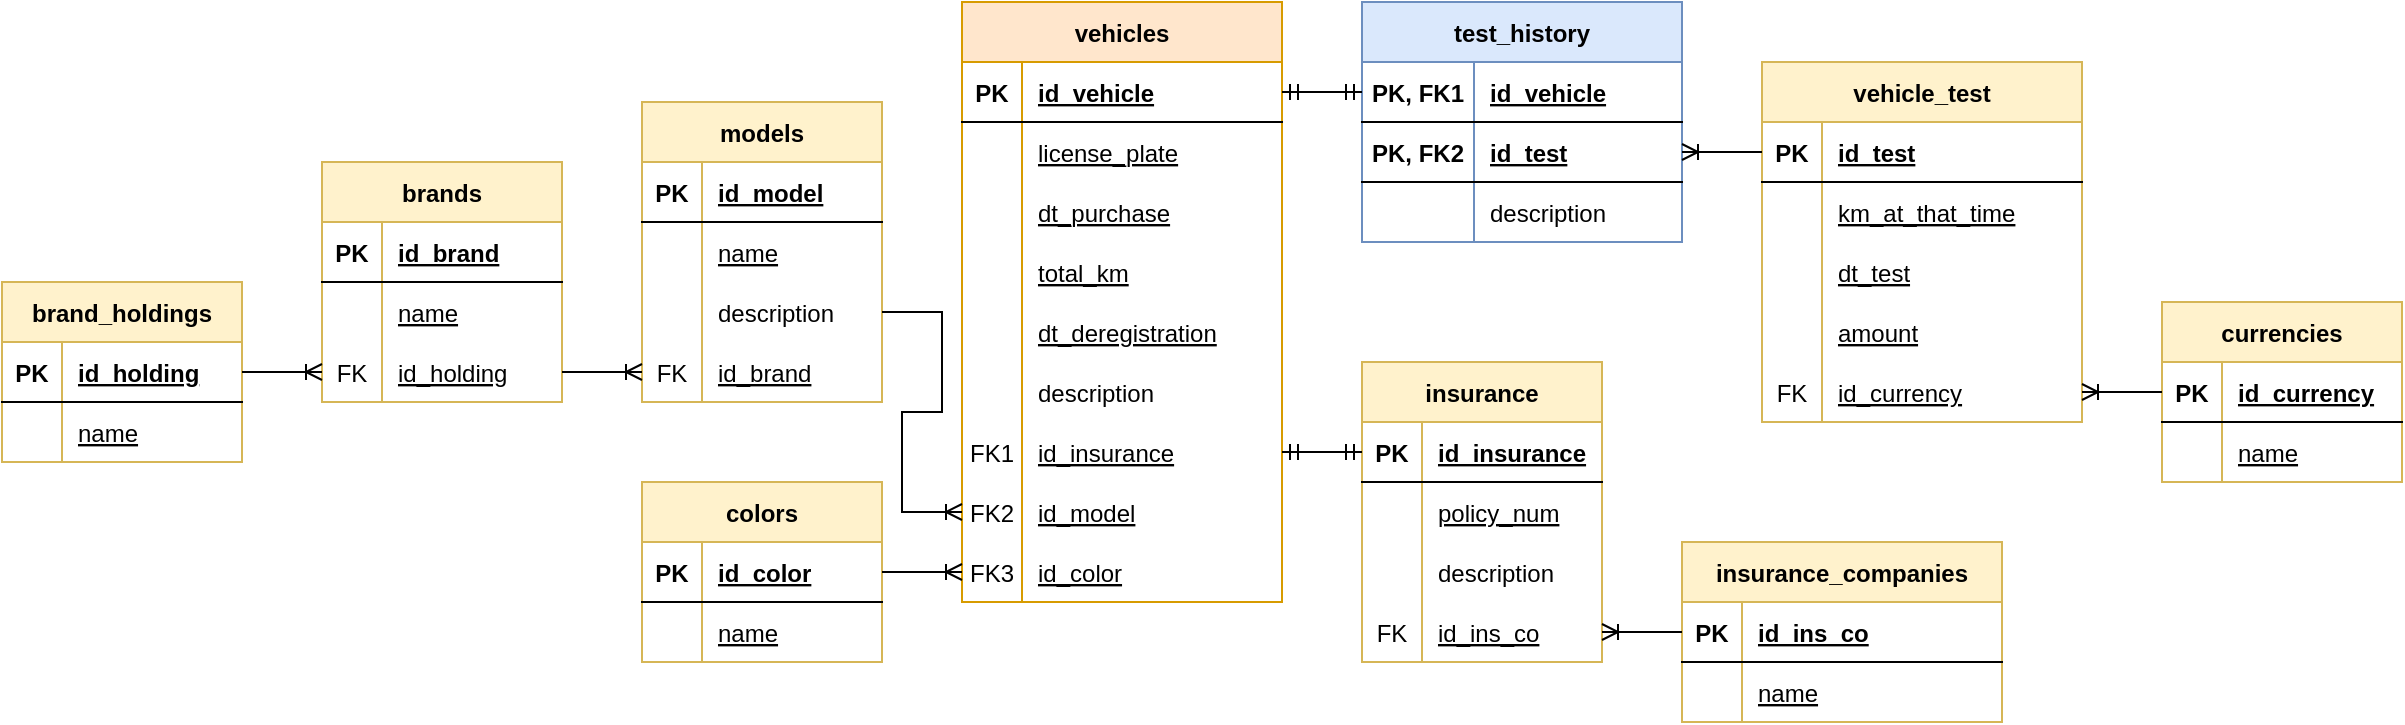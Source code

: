 <mxfile version="20.8.16" type="google"><diagram name="Página-1" id="-dSWtx6x9SQNC736Iy5w"><mxGraphModel grid="1" page="1" gridSize="10" guides="1" tooltips="1" connect="1" arrows="1" fold="1" pageScale="1" pageWidth="827" pageHeight="1169" math="0" shadow="0"><root><mxCell id="0"/><mxCell id="1" parent="0"/><mxCell id="wfaOKkHIFtiFDcZjRfRG-1" value="vehicles" style="shape=table;startSize=30;container=1;collapsible=1;childLayout=tableLayout;fixedRows=1;rowLines=0;fontStyle=1;align=center;resizeLast=1;fillColor=#ffe6cc;strokeColor=#d79b00;" vertex="1" parent="1"><mxGeometry x="200" y="300" width="160" height="300" as="geometry"/></mxCell><mxCell id="wfaOKkHIFtiFDcZjRfRG-2" value="" style="shape=tableRow;horizontal=0;startSize=0;swimlaneHead=0;swimlaneBody=0;fillColor=none;collapsible=0;dropTarget=0;points=[[0,0.5],[1,0.5]];portConstraint=eastwest;top=0;left=0;right=0;bottom=1;" vertex="1" parent="wfaOKkHIFtiFDcZjRfRG-1"><mxGeometry y="30" width="160" height="30" as="geometry"/></mxCell><mxCell id="wfaOKkHIFtiFDcZjRfRG-3" value="PK" style="shape=partialRectangle;connectable=0;fillColor=none;top=0;left=0;bottom=0;right=0;fontStyle=1;overflow=hidden;" vertex="1" parent="wfaOKkHIFtiFDcZjRfRG-2"><mxGeometry width="30" height="30" as="geometry"><mxRectangle width="30" height="30" as="alternateBounds"/></mxGeometry></mxCell><mxCell id="wfaOKkHIFtiFDcZjRfRG-4" value="id_vehicle" style="shape=partialRectangle;connectable=0;fillColor=none;top=0;left=0;bottom=0;right=0;align=left;spacingLeft=6;fontStyle=5;overflow=hidden;" vertex="1" parent="wfaOKkHIFtiFDcZjRfRG-2"><mxGeometry x="30" width="130" height="30" as="geometry"><mxRectangle width="130" height="30" as="alternateBounds"/></mxGeometry></mxCell><mxCell id="wfaOKkHIFtiFDcZjRfRG-5" value="" style="shape=tableRow;horizontal=0;startSize=0;swimlaneHead=0;swimlaneBody=0;fillColor=none;collapsible=0;dropTarget=0;points=[[0,0.5],[1,0.5]];portConstraint=eastwest;top=0;left=0;right=0;bottom=0;" vertex="1" parent="wfaOKkHIFtiFDcZjRfRG-1"><mxGeometry y="60" width="160" height="30" as="geometry"/></mxCell><mxCell id="wfaOKkHIFtiFDcZjRfRG-6" value="" style="shape=partialRectangle;connectable=0;fillColor=none;top=0;left=0;bottom=0;right=0;editable=1;overflow=hidden;" vertex="1" parent="wfaOKkHIFtiFDcZjRfRG-5"><mxGeometry width="30" height="30" as="geometry"><mxRectangle width="30" height="30" as="alternateBounds"/></mxGeometry></mxCell><mxCell id="wfaOKkHIFtiFDcZjRfRG-7" value="license_plate" style="shape=partialRectangle;connectable=0;fillColor=none;top=0;left=0;bottom=0;right=0;align=left;spacingLeft=6;overflow=hidden;fontStyle=4" vertex="1" parent="wfaOKkHIFtiFDcZjRfRG-5"><mxGeometry x="30" width="130" height="30" as="geometry"><mxRectangle width="130" height="30" as="alternateBounds"/></mxGeometry></mxCell><mxCell id="wfaOKkHIFtiFDcZjRfRG-8" value="" style="shape=tableRow;horizontal=0;startSize=0;swimlaneHead=0;swimlaneBody=0;fillColor=none;collapsible=0;dropTarget=0;points=[[0,0.5],[1,0.5]];portConstraint=eastwest;top=0;left=0;right=0;bottom=0;" vertex="1" parent="wfaOKkHIFtiFDcZjRfRG-1"><mxGeometry y="90" width="160" height="30" as="geometry"/></mxCell><mxCell id="wfaOKkHIFtiFDcZjRfRG-9" value="" style="shape=partialRectangle;connectable=0;fillColor=none;top=0;left=0;bottom=0;right=0;editable=1;overflow=hidden;" vertex="1" parent="wfaOKkHIFtiFDcZjRfRG-8"><mxGeometry width="30" height="30" as="geometry"><mxRectangle width="30" height="30" as="alternateBounds"/></mxGeometry></mxCell><mxCell id="wfaOKkHIFtiFDcZjRfRG-10" value="dt_purchase" style="shape=partialRectangle;connectable=0;fillColor=none;top=0;left=0;bottom=0;right=0;align=left;spacingLeft=6;overflow=hidden;fontStyle=4" vertex="1" parent="wfaOKkHIFtiFDcZjRfRG-8"><mxGeometry x="30" width="130" height="30" as="geometry"><mxRectangle width="130" height="30" as="alternateBounds"/></mxGeometry></mxCell><mxCell id="wfaOKkHIFtiFDcZjRfRG-11" value="" style="shape=tableRow;horizontal=0;startSize=0;swimlaneHead=0;swimlaneBody=0;fillColor=none;collapsible=0;dropTarget=0;points=[[0,0.5],[1,0.5]];portConstraint=eastwest;top=0;left=0;right=0;bottom=0;" vertex="1" parent="wfaOKkHIFtiFDcZjRfRG-1"><mxGeometry y="120" width="160" height="30" as="geometry"/></mxCell><mxCell id="wfaOKkHIFtiFDcZjRfRG-12" value="" style="shape=partialRectangle;connectable=0;fillColor=none;top=0;left=0;bottom=0;right=0;editable=1;overflow=hidden;" vertex="1" parent="wfaOKkHIFtiFDcZjRfRG-11"><mxGeometry width="30" height="30" as="geometry"><mxRectangle width="30" height="30" as="alternateBounds"/></mxGeometry></mxCell><mxCell id="wfaOKkHIFtiFDcZjRfRG-13" value="total_km" style="shape=partialRectangle;connectable=0;fillColor=none;top=0;left=0;bottom=0;right=0;align=left;spacingLeft=6;overflow=hidden;fontStyle=4" vertex="1" parent="wfaOKkHIFtiFDcZjRfRG-11"><mxGeometry x="30" width="130" height="30" as="geometry"><mxRectangle width="130" height="30" as="alternateBounds"/></mxGeometry></mxCell><mxCell id="tPlRwdvuBqBnmKbGt5bV-127" value="" style="shape=tableRow;horizontal=0;startSize=0;swimlaneHead=0;swimlaneBody=0;fillColor=none;collapsible=0;dropTarget=0;points=[[0,0.5],[1,0.5]];portConstraint=eastwest;top=0;left=0;right=0;bottom=0;" vertex="1" parent="wfaOKkHIFtiFDcZjRfRG-1"><mxGeometry y="150" width="160" height="30" as="geometry"/></mxCell><mxCell id="tPlRwdvuBqBnmKbGt5bV-128" value="" style="shape=partialRectangle;connectable=0;fillColor=none;top=0;left=0;bottom=0;right=0;editable=1;overflow=hidden;" vertex="1" parent="tPlRwdvuBqBnmKbGt5bV-127"><mxGeometry width="30" height="30" as="geometry"><mxRectangle width="30" height="30" as="alternateBounds"/></mxGeometry></mxCell><mxCell id="tPlRwdvuBqBnmKbGt5bV-129" value="dt_deregistration" style="shape=partialRectangle;connectable=0;fillColor=none;top=0;left=0;bottom=0;right=0;align=left;spacingLeft=6;overflow=hidden;fontStyle=4" vertex="1" parent="tPlRwdvuBqBnmKbGt5bV-127"><mxGeometry x="30" width="130" height="30" as="geometry"><mxRectangle width="130" height="30" as="alternateBounds"/></mxGeometry></mxCell><mxCell id="tPlRwdvuBqBnmKbGt5bV-94" value="" style="shape=tableRow;horizontal=0;startSize=0;swimlaneHead=0;swimlaneBody=0;fillColor=none;collapsible=0;dropTarget=0;points=[[0,0.5],[1,0.5]];portConstraint=eastwest;top=0;left=0;right=0;bottom=0;" vertex="1" parent="wfaOKkHIFtiFDcZjRfRG-1"><mxGeometry y="180" width="160" height="30" as="geometry"/></mxCell><mxCell id="tPlRwdvuBqBnmKbGt5bV-95" value="" style="shape=partialRectangle;connectable=0;fillColor=none;top=0;left=0;bottom=0;right=0;editable=1;overflow=hidden;" vertex="1" parent="tPlRwdvuBqBnmKbGt5bV-94"><mxGeometry width="30" height="30" as="geometry"><mxRectangle width="30" height="30" as="alternateBounds"/></mxGeometry></mxCell><mxCell id="tPlRwdvuBqBnmKbGt5bV-96" value="description" style="shape=partialRectangle;connectable=0;fillColor=none;top=0;left=0;bottom=0;right=0;align=left;spacingLeft=6;overflow=hidden;fontStyle=0" vertex="1" parent="tPlRwdvuBqBnmKbGt5bV-94"><mxGeometry x="30" width="130" height="30" as="geometry"><mxRectangle width="130" height="30" as="alternateBounds"/></mxGeometry></mxCell><mxCell id="tPlRwdvuBqBnmKbGt5bV-97" value="" style="shape=tableRow;horizontal=0;startSize=0;swimlaneHead=0;swimlaneBody=0;fillColor=none;collapsible=0;dropTarget=0;points=[[0,0.5],[1,0.5]];portConstraint=eastwest;top=0;left=0;right=0;bottom=0;" vertex="1" parent="wfaOKkHIFtiFDcZjRfRG-1"><mxGeometry y="210" width="160" height="30" as="geometry"/></mxCell><mxCell id="tPlRwdvuBqBnmKbGt5bV-98" value="FK1" style="shape=partialRectangle;connectable=0;fillColor=none;top=0;left=0;bottom=0;right=0;editable=1;overflow=hidden;" vertex="1" parent="tPlRwdvuBqBnmKbGt5bV-97"><mxGeometry width="30" height="30" as="geometry"><mxRectangle width="30" height="30" as="alternateBounds"/></mxGeometry></mxCell><mxCell id="tPlRwdvuBqBnmKbGt5bV-99" value="id_insurance" style="shape=partialRectangle;connectable=0;fillColor=none;top=0;left=0;bottom=0;right=0;align=left;spacingLeft=6;overflow=hidden;fontStyle=4" vertex="1" parent="tPlRwdvuBqBnmKbGt5bV-97"><mxGeometry x="30" width="130" height="30" as="geometry"><mxRectangle width="130" height="30" as="alternateBounds"/></mxGeometry></mxCell><mxCell id="tPlRwdvuBqBnmKbGt5bV-100" value="" style="shape=tableRow;horizontal=0;startSize=0;swimlaneHead=0;swimlaneBody=0;fillColor=none;collapsible=0;dropTarget=0;points=[[0,0.5],[1,0.5]];portConstraint=eastwest;top=0;left=0;right=0;bottom=0;" vertex="1" parent="wfaOKkHIFtiFDcZjRfRG-1"><mxGeometry y="240" width="160" height="30" as="geometry"/></mxCell><mxCell id="tPlRwdvuBqBnmKbGt5bV-101" value="FK2" style="shape=partialRectangle;connectable=0;fillColor=none;top=0;left=0;bottom=0;right=0;editable=1;overflow=hidden;" vertex="1" parent="tPlRwdvuBqBnmKbGt5bV-100"><mxGeometry width="30" height="30" as="geometry"><mxRectangle width="30" height="30" as="alternateBounds"/></mxGeometry></mxCell><mxCell id="tPlRwdvuBqBnmKbGt5bV-102" value="id_model" style="shape=partialRectangle;connectable=0;fillColor=none;top=0;left=0;bottom=0;right=0;align=left;spacingLeft=6;overflow=hidden;fontStyle=4" vertex="1" parent="tPlRwdvuBqBnmKbGt5bV-100"><mxGeometry x="30" width="130" height="30" as="geometry"><mxRectangle width="130" height="30" as="alternateBounds"/></mxGeometry></mxCell><mxCell id="tPlRwdvuBqBnmKbGt5bV-104" value="" style="shape=tableRow;horizontal=0;startSize=0;swimlaneHead=0;swimlaneBody=0;fillColor=none;collapsible=0;dropTarget=0;points=[[0,0.5],[1,0.5]];portConstraint=eastwest;top=0;left=0;right=0;bottom=0;" vertex="1" parent="wfaOKkHIFtiFDcZjRfRG-1"><mxGeometry y="270" width="160" height="30" as="geometry"/></mxCell><mxCell id="tPlRwdvuBqBnmKbGt5bV-105" value="FK3" style="shape=partialRectangle;connectable=0;fillColor=none;top=0;left=0;bottom=0;right=0;editable=1;overflow=hidden;" vertex="1" parent="tPlRwdvuBqBnmKbGt5bV-104"><mxGeometry width="30" height="30" as="geometry"><mxRectangle width="30" height="30" as="alternateBounds"/></mxGeometry></mxCell><mxCell id="tPlRwdvuBqBnmKbGt5bV-106" value="id_color" style="shape=partialRectangle;connectable=0;fillColor=none;top=0;left=0;bottom=0;right=0;align=left;spacingLeft=6;overflow=hidden;fontStyle=4" vertex="1" parent="tPlRwdvuBqBnmKbGt5bV-104"><mxGeometry x="30" width="130" height="30" as="geometry"><mxRectangle width="130" height="30" as="alternateBounds"/></mxGeometry></mxCell><mxCell id="wfaOKkHIFtiFDcZjRfRG-27" value="insurance" style="shape=table;startSize=30;container=1;collapsible=1;childLayout=tableLayout;fixedRows=1;rowLines=0;fontStyle=1;align=center;resizeLast=1;fillColor=#fff2cc;strokeColor=#d6b656;" vertex="1" parent="1"><mxGeometry x="400" y="480" width="120" height="150" as="geometry"/></mxCell><mxCell id="wfaOKkHIFtiFDcZjRfRG-28" value="" style="shape=tableRow;horizontal=0;startSize=0;swimlaneHead=0;swimlaneBody=0;fillColor=none;collapsible=0;dropTarget=0;points=[[0,0.5],[1,0.5]];portConstraint=eastwest;top=0;left=0;right=0;bottom=1;" vertex="1" parent="wfaOKkHIFtiFDcZjRfRG-27"><mxGeometry y="30" width="120" height="30" as="geometry"/></mxCell><mxCell id="wfaOKkHIFtiFDcZjRfRG-29" value="PK" style="shape=partialRectangle;connectable=0;fillColor=none;top=0;left=0;bottom=0;right=0;fontStyle=1;overflow=hidden;" vertex="1" parent="wfaOKkHIFtiFDcZjRfRG-28"><mxGeometry width="30" height="30" as="geometry"><mxRectangle width="30" height="30" as="alternateBounds"/></mxGeometry></mxCell><mxCell id="wfaOKkHIFtiFDcZjRfRG-30" value="id_insurance" style="shape=partialRectangle;connectable=0;fillColor=none;top=0;left=0;bottom=0;right=0;align=left;spacingLeft=6;fontStyle=5;overflow=hidden;" vertex="1" parent="wfaOKkHIFtiFDcZjRfRG-28"><mxGeometry x="30" width="90" height="30" as="geometry"><mxRectangle width="90" height="30" as="alternateBounds"/></mxGeometry></mxCell><mxCell id="wfaOKkHIFtiFDcZjRfRG-31" value="" style="shape=tableRow;horizontal=0;startSize=0;swimlaneHead=0;swimlaneBody=0;fillColor=none;collapsible=0;dropTarget=0;points=[[0,0.5],[1,0.5]];portConstraint=eastwest;top=0;left=0;right=0;bottom=0;" vertex="1" parent="wfaOKkHIFtiFDcZjRfRG-27"><mxGeometry y="60" width="120" height="30" as="geometry"/></mxCell><mxCell id="wfaOKkHIFtiFDcZjRfRG-32" value="" style="shape=partialRectangle;connectable=0;fillColor=none;top=0;left=0;bottom=0;right=0;editable=1;overflow=hidden;" vertex="1" parent="wfaOKkHIFtiFDcZjRfRG-31"><mxGeometry width="30" height="30" as="geometry"><mxRectangle width="30" height="30" as="alternateBounds"/></mxGeometry></mxCell><mxCell id="wfaOKkHIFtiFDcZjRfRG-33" value="policy_num" style="shape=partialRectangle;connectable=0;fillColor=none;top=0;left=0;bottom=0;right=0;align=left;spacingLeft=6;overflow=hidden;fontStyle=4" vertex="1" parent="wfaOKkHIFtiFDcZjRfRG-31"><mxGeometry x="30" width="90" height="30" as="geometry"><mxRectangle width="90" height="30" as="alternateBounds"/></mxGeometry></mxCell><mxCell id="wfaOKkHIFtiFDcZjRfRG-34" value="" style="shape=tableRow;horizontal=0;startSize=0;swimlaneHead=0;swimlaneBody=0;fillColor=none;collapsible=0;dropTarget=0;points=[[0,0.5],[1,0.5]];portConstraint=eastwest;top=0;left=0;right=0;bottom=0;" vertex="1" parent="wfaOKkHIFtiFDcZjRfRG-27"><mxGeometry y="90" width="120" height="30" as="geometry"/></mxCell><mxCell id="wfaOKkHIFtiFDcZjRfRG-35" value="" style="shape=partialRectangle;connectable=0;fillColor=none;top=0;left=0;bottom=0;right=0;editable=1;overflow=hidden;" vertex="1" parent="wfaOKkHIFtiFDcZjRfRG-34"><mxGeometry width="30" height="30" as="geometry"><mxRectangle width="30" height="30" as="alternateBounds"/></mxGeometry></mxCell><mxCell id="wfaOKkHIFtiFDcZjRfRG-36" value="description" style="shape=partialRectangle;connectable=0;fillColor=none;top=0;left=0;bottom=0;right=0;align=left;spacingLeft=6;overflow=hidden;" vertex="1" parent="wfaOKkHIFtiFDcZjRfRG-34"><mxGeometry x="30" width="90" height="30" as="geometry"><mxRectangle width="90" height="30" as="alternateBounds"/></mxGeometry></mxCell><mxCell id="wfaOKkHIFtiFDcZjRfRG-37" value="" style="shape=tableRow;horizontal=0;startSize=0;swimlaneHead=0;swimlaneBody=0;fillColor=none;collapsible=0;dropTarget=0;points=[[0,0.5],[1,0.5]];portConstraint=eastwest;top=0;left=0;right=0;bottom=0;" vertex="1" parent="wfaOKkHIFtiFDcZjRfRG-27"><mxGeometry y="120" width="120" height="30" as="geometry"/></mxCell><mxCell id="wfaOKkHIFtiFDcZjRfRG-38" value="FK" style="shape=partialRectangle;connectable=0;fillColor=none;top=0;left=0;bottom=0;right=0;editable=1;overflow=hidden;" vertex="1" parent="wfaOKkHIFtiFDcZjRfRG-37"><mxGeometry width="30" height="30" as="geometry"><mxRectangle width="30" height="30" as="alternateBounds"/></mxGeometry></mxCell><mxCell id="wfaOKkHIFtiFDcZjRfRG-39" value="id_ins_co" style="shape=partialRectangle;connectable=0;fillColor=none;top=0;left=0;bottom=0;right=0;align=left;spacingLeft=6;overflow=hidden;fontStyle=4" vertex="1" parent="wfaOKkHIFtiFDcZjRfRG-37"><mxGeometry x="30" width="90" height="30" as="geometry"><mxRectangle width="90" height="30" as="alternateBounds"/></mxGeometry></mxCell><mxCell id="wfaOKkHIFtiFDcZjRfRG-40" value="vehicle_test" style="shape=table;startSize=30;container=1;collapsible=1;childLayout=tableLayout;fixedRows=1;rowLines=0;fontStyle=1;align=center;resizeLast=1;fillColor=#fff2cc;strokeColor=#d6b656;" vertex="1" parent="1"><mxGeometry x="600" y="330" width="160" height="180" as="geometry"/></mxCell><mxCell id="wfaOKkHIFtiFDcZjRfRG-41" value="" style="shape=tableRow;horizontal=0;startSize=0;swimlaneHead=0;swimlaneBody=0;fillColor=none;collapsible=0;dropTarget=0;points=[[0,0.5],[1,0.5]];portConstraint=eastwest;top=0;left=0;right=0;bottom=1;" vertex="1" parent="wfaOKkHIFtiFDcZjRfRG-40"><mxGeometry y="30" width="160" height="30" as="geometry"/></mxCell><mxCell id="wfaOKkHIFtiFDcZjRfRG-42" value="PK" style="shape=partialRectangle;connectable=0;fillColor=none;top=0;left=0;bottom=0;right=0;fontStyle=1;overflow=hidden;" vertex="1" parent="wfaOKkHIFtiFDcZjRfRG-41"><mxGeometry width="30" height="30" as="geometry"><mxRectangle width="30" height="30" as="alternateBounds"/></mxGeometry></mxCell><mxCell id="wfaOKkHIFtiFDcZjRfRG-43" value="id_test" style="shape=partialRectangle;connectable=0;fillColor=none;top=0;left=0;bottom=0;right=0;align=left;spacingLeft=6;fontStyle=5;overflow=hidden;" vertex="1" parent="wfaOKkHIFtiFDcZjRfRG-41"><mxGeometry x="30" width="130" height="30" as="geometry"><mxRectangle width="130" height="30" as="alternateBounds"/></mxGeometry></mxCell><mxCell id="wfaOKkHIFtiFDcZjRfRG-44" value="" style="shape=tableRow;horizontal=0;startSize=0;swimlaneHead=0;swimlaneBody=0;fillColor=none;collapsible=0;dropTarget=0;points=[[0,0.5],[1,0.5]];portConstraint=eastwest;top=0;left=0;right=0;bottom=0;" vertex="1" parent="wfaOKkHIFtiFDcZjRfRG-40"><mxGeometry y="60" width="160" height="30" as="geometry"/></mxCell><mxCell id="wfaOKkHIFtiFDcZjRfRG-45" value="" style="shape=partialRectangle;connectable=0;fillColor=none;top=0;left=0;bottom=0;right=0;editable=1;overflow=hidden;" vertex="1" parent="wfaOKkHIFtiFDcZjRfRG-44"><mxGeometry width="30" height="30" as="geometry"><mxRectangle width="30" height="30" as="alternateBounds"/></mxGeometry></mxCell><mxCell id="wfaOKkHIFtiFDcZjRfRG-46" value="km_at_that_time" style="shape=partialRectangle;connectable=0;fillColor=none;top=0;left=0;bottom=0;right=0;align=left;spacingLeft=6;overflow=hidden;fontStyle=4" vertex="1" parent="wfaOKkHIFtiFDcZjRfRG-44"><mxGeometry x="30" width="130" height="30" as="geometry"><mxRectangle width="130" height="30" as="alternateBounds"/></mxGeometry></mxCell><mxCell id="wfaOKkHIFtiFDcZjRfRG-47" value="" style="shape=tableRow;horizontal=0;startSize=0;swimlaneHead=0;swimlaneBody=0;fillColor=none;collapsible=0;dropTarget=0;points=[[0,0.5],[1,0.5]];portConstraint=eastwest;top=0;left=0;right=0;bottom=0;" vertex="1" parent="wfaOKkHIFtiFDcZjRfRG-40"><mxGeometry y="90" width="160" height="30" as="geometry"/></mxCell><mxCell id="wfaOKkHIFtiFDcZjRfRG-48" value="" style="shape=partialRectangle;connectable=0;fillColor=none;top=0;left=0;bottom=0;right=0;editable=1;overflow=hidden;" vertex="1" parent="wfaOKkHIFtiFDcZjRfRG-47"><mxGeometry width="30" height="30" as="geometry"><mxRectangle width="30" height="30" as="alternateBounds"/></mxGeometry></mxCell><mxCell id="wfaOKkHIFtiFDcZjRfRG-49" value="dt_test" style="shape=partialRectangle;connectable=0;fillColor=none;top=0;left=0;bottom=0;right=0;align=left;spacingLeft=6;overflow=hidden;fontStyle=4" vertex="1" parent="wfaOKkHIFtiFDcZjRfRG-47"><mxGeometry x="30" width="130" height="30" as="geometry"><mxRectangle width="130" height="30" as="alternateBounds"/></mxGeometry></mxCell><mxCell id="wfaOKkHIFtiFDcZjRfRG-50" value="" style="shape=tableRow;horizontal=0;startSize=0;swimlaneHead=0;swimlaneBody=0;fillColor=none;collapsible=0;dropTarget=0;points=[[0,0.5],[1,0.5]];portConstraint=eastwest;top=0;left=0;right=0;bottom=0;" vertex="1" parent="wfaOKkHIFtiFDcZjRfRG-40"><mxGeometry y="120" width="160" height="30" as="geometry"/></mxCell><mxCell id="wfaOKkHIFtiFDcZjRfRG-51" value="" style="shape=partialRectangle;connectable=0;fillColor=none;top=0;left=0;bottom=0;right=0;editable=1;overflow=hidden;" vertex="1" parent="wfaOKkHIFtiFDcZjRfRG-50"><mxGeometry width="30" height="30" as="geometry"><mxRectangle width="30" height="30" as="alternateBounds"/></mxGeometry></mxCell><mxCell id="wfaOKkHIFtiFDcZjRfRG-52" value="amount" style="shape=partialRectangle;connectable=0;fillColor=none;top=0;left=0;bottom=0;right=0;align=left;spacingLeft=6;overflow=hidden;fontStyle=4" vertex="1" parent="wfaOKkHIFtiFDcZjRfRG-50"><mxGeometry x="30" width="130" height="30" as="geometry"><mxRectangle width="130" height="30" as="alternateBounds"/></mxGeometry></mxCell><mxCell id="tPlRwdvuBqBnmKbGt5bV-87" value="" style="shape=tableRow;horizontal=0;startSize=0;swimlaneHead=0;swimlaneBody=0;fillColor=none;collapsible=0;dropTarget=0;points=[[0,0.5],[1,0.5]];portConstraint=eastwest;top=0;left=0;right=0;bottom=0;" vertex="1" parent="wfaOKkHIFtiFDcZjRfRG-40"><mxGeometry y="150" width="160" height="30" as="geometry"/></mxCell><mxCell id="tPlRwdvuBqBnmKbGt5bV-88" value="FK" style="shape=partialRectangle;connectable=0;fillColor=none;top=0;left=0;bottom=0;right=0;editable=1;overflow=hidden;" vertex="1" parent="tPlRwdvuBqBnmKbGt5bV-87"><mxGeometry width="30" height="30" as="geometry"><mxRectangle width="30" height="30" as="alternateBounds"/></mxGeometry></mxCell><mxCell id="tPlRwdvuBqBnmKbGt5bV-89" value="id_currency" style="shape=partialRectangle;connectable=0;fillColor=none;top=0;left=0;bottom=0;right=0;align=left;spacingLeft=6;overflow=hidden;fontStyle=4" vertex="1" parent="tPlRwdvuBqBnmKbGt5bV-87"><mxGeometry x="30" width="130" height="30" as="geometry"><mxRectangle width="130" height="30" as="alternateBounds"/></mxGeometry></mxCell><mxCell id="wfaOKkHIFtiFDcZjRfRG-53" value="test_history" style="shape=table;startSize=30;container=1;collapsible=1;childLayout=tableLayout;fixedRows=1;rowLines=0;fontStyle=1;align=center;resizeLast=1;fillColor=#dae8fc;strokeColor=#6c8ebf;" vertex="1" parent="1"><mxGeometry x="400" y="300" width="160" height="120" as="geometry"/></mxCell><mxCell id="tPlRwdvuBqBnmKbGt5bV-124" style="shape=tableRow;horizontal=0;startSize=0;swimlaneHead=0;swimlaneBody=0;fillColor=none;collapsible=0;dropTarget=0;points=[[0,0.5],[1,0.5]];portConstraint=eastwest;top=0;left=0;right=0;bottom=1;" vertex="1" parent="wfaOKkHIFtiFDcZjRfRG-53"><mxGeometry y="30" width="160" height="30" as="geometry"/></mxCell><mxCell id="tPlRwdvuBqBnmKbGt5bV-125" value="PK, FK1" style="shape=partialRectangle;connectable=0;fillColor=none;top=0;left=0;bottom=0;right=0;fontStyle=1;overflow=hidden;" vertex="1" parent="tPlRwdvuBqBnmKbGt5bV-124"><mxGeometry width="56" height="30" as="geometry"><mxRectangle width="56" height="30" as="alternateBounds"/></mxGeometry></mxCell><mxCell id="tPlRwdvuBqBnmKbGt5bV-126" value="id_vehicle" style="shape=partialRectangle;connectable=0;fillColor=none;top=0;left=0;bottom=0;right=0;align=left;spacingLeft=6;fontStyle=5;overflow=hidden;" vertex="1" parent="tPlRwdvuBqBnmKbGt5bV-124"><mxGeometry x="56" width="104" height="30" as="geometry"><mxRectangle width="104" height="30" as="alternateBounds"/></mxGeometry></mxCell><mxCell id="wfaOKkHIFtiFDcZjRfRG-54" value="" style="shape=tableRow;horizontal=0;startSize=0;swimlaneHead=0;swimlaneBody=0;fillColor=none;collapsible=0;dropTarget=0;points=[[0,0.5],[1,0.5]];portConstraint=eastwest;top=0;left=0;right=0;bottom=1;" vertex="1" parent="wfaOKkHIFtiFDcZjRfRG-53"><mxGeometry y="60" width="160" height="30" as="geometry"/></mxCell><mxCell id="wfaOKkHIFtiFDcZjRfRG-55" value="PK, FK2" style="shape=partialRectangle;connectable=0;fillColor=none;top=0;left=0;bottom=0;right=0;fontStyle=1;overflow=hidden;" vertex="1" parent="wfaOKkHIFtiFDcZjRfRG-54"><mxGeometry width="56" height="30" as="geometry"><mxRectangle width="56" height="30" as="alternateBounds"/></mxGeometry></mxCell><mxCell id="wfaOKkHIFtiFDcZjRfRG-56" value="id_test" style="shape=partialRectangle;connectable=0;fillColor=none;top=0;left=0;bottom=0;right=0;align=left;spacingLeft=6;fontStyle=5;overflow=hidden;" vertex="1" parent="wfaOKkHIFtiFDcZjRfRG-54"><mxGeometry x="56" width="104" height="30" as="geometry"><mxRectangle width="104" height="30" as="alternateBounds"/></mxGeometry></mxCell><mxCell id="wfaOKkHIFtiFDcZjRfRG-57" value="" style="shape=tableRow;horizontal=0;startSize=0;swimlaneHead=0;swimlaneBody=0;fillColor=none;collapsible=0;dropTarget=0;points=[[0,0.5],[1,0.5]];portConstraint=eastwest;top=0;left=0;right=0;bottom=0;" vertex="1" parent="wfaOKkHIFtiFDcZjRfRG-53"><mxGeometry y="90" width="160" height="30" as="geometry"/></mxCell><mxCell id="wfaOKkHIFtiFDcZjRfRG-58" value="" style="shape=partialRectangle;connectable=0;fillColor=none;top=0;left=0;bottom=0;right=0;editable=1;overflow=hidden;" vertex="1" parent="wfaOKkHIFtiFDcZjRfRG-57"><mxGeometry width="56" height="30" as="geometry"><mxRectangle width="56" height="30" as="alternateBounds"/></mxGeometry></mxCell><mxCell id="wfaOKkHIFtiFDcZjRfRG-59" value="description" style="shape=partialRectangle;connectable=0;fillColor=none;top=0;left=0;bottom=0;right=0;align=left;spacingLeft=6;overflow=hidden;" vertex="1" parent="wfaOKkHIFtiFDcZjRfRG-57"><mxGeometry x="56" width="104" height="30" as="geometry"><mxRectangle width="104" height="30" as="alternateBounds"/></mxGeometry></mxCell><mxCell id="wfaOKkHIFtiFDcZjRfRG-66" value="" style="edgeStyle=entityRelationEdgeStyle;fontSize=12;html=1;endArrow=ERoneToMany;rounded=0;" edge="1" parent="1" source="wfaOKkHIFtiFDcZjRfRG-41" target="wfaOKkHIFtiFDcZjRfRG-54"><mxGeometry width="100" height="100" relative="1" as="geometry"><mxPoint x="360" y="490" as="sourcePoint"/><mxPoint x="460" y="390" as="targetPoint"/></mxGeometry></mxCell><mxCell id="tPlRwdvuBqBnmKbGt5bV-1" value="models" style="shape=table;startSize=30;container=1;collapsible=1;childLayout=tableLayout;fixedRows=1;rowLines=0;fontStyle=1;align=center;resizeLast=1;fillColor=#fff2cc;strokeColor=#d6b656;" vertex="1" parent="1"><mxGeometry x="40" y="350" width="120" height="150" as="geometry"/></mxCell><mxCell id="tPlRwdvuBqBnmKbGt5bV-2" value="" style="shape=tableRow;horizontal=0;startSize=0;swimlaneHead=0;swimlaneBody=0;fillColor=none;collapsible=0;dropTarget=0;points=[[0,0.5],[1,0.5]];portConstraint=eastwest;top=0;left=0;right=0;bottom=1;" vertex="1" parent="tPlRwdvuBqBnmKbGt5bV-1"><mxGeometry y="30" width="120" height="30" as="geometry"/></mxCell><mxCell id="tPlRwdvuBqBnmKbGt5bV-3" value="PK" style="shape=partialRectangle;connectable=0;fillColor=none;top=0;left=0;bottom=0;right=0;fontStyle=1;overflow=hidden;" vertex="1" parent="tPlRwdvuBqBnmKbGt5bV-2"><mxGeometry width="30" height="30" as="geometry"><mxRectangle width="30" height="30" as="alternateBounds"/></mxGeometry></mxCell><mxCell id="tPlRwdvuBqBnmKbGt5bV-4" value="id_model" style="shape=partialRectangle;connectable=0;fillColor=none;top=0;left=0;bottom=0;right=0;align=left;spacingLeft=6;fontStyle=5;overflow=hidden;" vertex="1" parent="tPlRwdvuBqBnmKbGt5bV-2"><mxGeometry x="30" width="90" height="30" as="geometry"><mxRectangle width="90" height="30" as="alternateBounds"/></mxGeometry></mxCell><mxCell id="tPlRwdvuBqBnmKbGt5bV-5" value="" style="shape=tableRow;horizontal=0;startSize=0;swimlaneHead=0;swimlaneBody=0;fillColor=none;collapsible=0;dropTarget=0;points=[[0,0.5],[1,0.5]];portConstraint=eastwest;top=0;left=0;right=0;bottom=0;" vertex="1" parent="tPlRwdvuBqBnmKbGt5bV-1"><mxGeometry y="60" width="120" height="30" as="geometry"/></mxCell><mxCell id="tPlRwdvuBqBnmKbGt5bV-6" value="" style="shape=partialRectangle;connectable=0;fillColor=none;top=0;left=0;bottom=0;right=0;editable=1;overflow=hidden;" vertex="1" parent="tPlRwdvuBqBnmKbGt5bV-5"><mxGeometry width="30" height="30" as="geometry"><mxRectangle width="30" height="30" as="alternateBounds"/></mxGeometry></mxCell><mxCell id="tPlRwdvuBqBnmKbGt5bV-7" value="name" style="shape=partialRectangle;connectable=0;fillColor=none;top=0;left=0;bottom=0;right=0;align=left;spacingLeft=6;overflow=hidden;fontStyle=4" vertex="1" parent="tPlRwdvuBqBnmKbGt5bV-5"><mxGeometry x="30" width="90" height="30" as="geometry"><mxRectangle width="90" height="30" as="alternateBounds"/></mxGeometry></mxCell><mxCell id="tPlRwdvuBqBnmKbGt5bV-8" value="" style="shape=tableRow;horizontal=0;startSize=0;swimlaneHead=0;swimlaneBody=0;fillColor=none;collapsible=0;dropTarget=0;points=[[0,0.5],[1,0.5]];portConstraint=eastwest;top=0;left=0;right=0;bottom=0;" vertex="1" parent="tPlRwdvuBqBnmKbGt5bV-1"><mxGeometry y="90" width="120" height="30" as="geometry"/></mxCell><mxCell id="tPlRwdvuBqBnmKbGt5bV-9" value="" style="shape=partialRectangle;connectable=0;fillColor=none;top=0;left=0;bottom=0;right=0;editable=1;overflow=hidden;" vertex="1" parent="tPlRwdvuBqBnmKbGt5bV-8"><mxGeometry width="30" height="30" as="geometry"><mxRectangle width="30" height="30" as="alternateBounds"/></mxGeometry></mxCell><mxCell id="tPlRwdvuBqBnmKbGt5bV-10" value="description" style="shape=partialRectangle;connectable=0;fillColor=none;top=0;left=0;bottom=0;right=0;align=left;spacingLeft=6;overflow=hidden;" vertex="1" parent="tPlRwdvuBqBnmKbGt5bV-8"><mxGeometry x="30" width="90" height="30" as="geometry"><mxRectangle width="90" height="30" as="alternateBounds"/></mxGeometry></mxCell><mxCell id="tPlRwdvuBqBnmKbGt5bV-11" value="" style="shape=tableRow;horizontal=0;startSize=0;swimlaneHead=0;swimlaneBody=0;fillColor=none;collapsible=0;dropTarget=0;points=[[0,0.5],[1,0.5]];portConstraint=eastwest;top=0;left=0;right=0;bottom=0;" vertex="1" parent="tPlRwdvuBqBnmKbGt5bV-1"><mxGeometry y="120" width="120" height="30" as="geometry"/></mxCell><mxCell id="tPlRwdvuBqBnmKbGt5bV-12" value="FK" style="shape=partialRectangle;connectable=0;fillColor=none;top=0;left=0;bottom=0;right=0;editable=1;overflow=hidden;" vertex="1" parent="tPlRwdvuBqBnmKbGt5bV-11"><mxGeometry width="30" height="30" as="geometry"><mxRectangle width="30" height="30" as="alternateBounds"/></mxGeometry></mxCell><mxCell id="tPlRwdvuBqBnmKbGt5bV-13" value="id_brand" style="shape=partialRectangle;connectable=0;fillColor=none;top=0;left=0;bottom=0;right=0;align=left;spacingLeft=6;overflow=hidden;fontStyle=4" vertex="1" parent="tPlRwdvuBqBnmKbGt5bV-11"><mxGeometry x="30" width="90" height="30" as="geometry"><mxRectangle width="90" height="30" as="alternateBounds"/></mxGeometry></mxCell><mxCell id="tPlRwdvuBqBnmKbGt5bV-14" value="brands" style="shape=table;startSize=30;container=1;collapsible=1;childLayout=tableLayout;fixedRows=1;rowLines=0;fontStyle=1;align=center;resizeLast=1;fillColor=#fff2cc;strokeColor=#d6b656;" vertex="1" parent="1"><mxGeometry x="-120" y="380" width="120" height="120" as="geometry"/></mxCell><mxCell id="tPlRwdvuBqBnmKbGt5bV-15" value="" style="shape=tableRow;horizontal=0;startSize=0;swimlaneHead=0;swimlaneBody=0;fillColor=none;collapsible=0;dropTarget=0;points=[[0,0.5],[1,0.5]];portConstraint=eastwest;top=0;left=0;right=0;bottom=1;" vertex="1" parent="tPlRwdvuBqBnmKbGt5bV-14"><mxGeometry y="30" width="120" height="30" as="geometry"/></mxCell><mxCell id="tPlRwdvuBqBnmKbGt5bV-16" value="PK" style="shape=partialRectangle;connectable=0;fillColor=none;top=0;left=0;bottom=0;right=0;fontStyle=1;overflow=hidden;" vertex="1" parent="tPlRwdvuBqBnmKbGt5bV-15"><mxGeometry width="30" height="30" as="geometry"><mxRectangle width="30" height="30" as="alternateBounds"/></mxGeometry></mxCell><mxCell id="tPlRwdvuBqBnmKbGt5bV-17" value="id_brand" style="shape=partialRectangle;connectable=0;fillColor=none;top=0;left=0;bottom=0;right=0;align=left;spacingLeft=6;fontStyle=5;overflow=hidden;" vertex="1" parent="tPlRwdvuBqBnmKbGt5bV-15"><mxGeometry x="30" width="90" height="30" as="geometry"><mxRectangle width="90" height="30" as="alternateBounds"/></mxGeometry></mxCell><mxCell id="tPlRwdvuBqBnmKbGt5bV-18" value="" style="shape=tableRow;horizontal=0;startSize=0;swimlaneHead=0;swimlaneBody=0;fillColor=none;collapsible=0;dropTarget=0;points=[[0,0.5],[1,0.5]];portConstraint=eastwest;top=0;left=0;right=0;bottom=0;" vertex="1" parent="tPlRwdvuBqBnmKbGt5bV-14"><mxGeometry y="60" width="120" height="30" as="geometry"/></mxCell><mxCell id="tPlRwdvuBqBnmKbGt5bV-19" value="" style="shape=partialRectangle;connectable=0;fillColor=none;top=0;left=0;bottom=0;right=0;editable=1;overflow=hidden;" vertex="1" parent="tPlRwdvuBqBnmKbGt5bV-18"><mxGeometry width="30" height="30" as="geometry"><mxRectangle width="30" height="30" as="alternateBounds"/></mxGeometry></mxCell><mxCell id="tPlRwdvuBqBnmKbGt5bV-20" value="name" style="shape=partialRectangle;connectable=0;fillColor=none;top=0;left=0;bottom=0;right=0;align=left;spacingLeft=6;overflow=hidden;fontStyle=4" vertex="1" parent="tPlRwdvuBqBnmKbGt5bV-18"><mxGeometry x="30" width="90" height="30" as="geometry"><mxRectangle width="90" height="30" as="alternateBounds"/></mxGeometry></mxCell><mxCell id="tPlRwdvuBqBnmKbGt5bV-21" value="" style="shape=tableRow;horizontal=0;startSize=0;swimlaneHead=0;swimlaneBody=0;fillColor=none;collapsible=0;dropTarget=0;points=[[0,0.5],[1,0.5]];portConstraint=eastwest;top=0;left=0;right=0;bottom=0;" vertex="1" parent="tPlRwdvuBqBnmKbGt5bV-14"><mxGeometry y="90" width="120" height="30" as="geometry"/></mxCell><mxCell id="tPlRwdvuBqBnmKbGt5bV-22" value="FK" style="shape=partialRectangle;connectable=0;fillColor=none;top=0;left=0;bottom=0;right=0;editable=1;overflow=hidden;" vertex="1" parent="tPlRwdvuBqBnmKbGt5bV-21"><mxGeometry width="30" height="30" as="geometry"><mxRectangle width="30" height="30" as="alternateBounds"/></mxGeometry></mxCell><mxCell id="tPlRwdvuBqBnmKbGt5bV-23" value="id_holding" style="shape=partialRectangle;connectable=0;fillColor=none;top=0;left=0;bottom=0;right=0;align=left;spacingLeft=6;overflow=hidden;fontStyle=4" vertex="1" parent="tPlRwdvuBqBnmKbGt5bV-21"><mxGeometry x="30" width="90" height="30" as="geometry"><mxRectangle width="90" height="30" as="alternateBounds"/></mxGeometry></mxCell><mxCell id="tPlRwdvuBqBnmKbGt5bV-27" value="brand_holdings" style="shape=table;startSize=30;container=1;collapsible=1;childLayout=tableLayout;fixedRows=1;rowLines=0;fontStyle=1;align=center;resizeLast=1;fillColor=#fff2cc;strokeColor=#d6b656;" vertex="1" parent="1"><mxGeometry x="-280" y="440" width="120" height="90" as="geometry"/></mxCell><mxCell id="tPlRwdvuBqBnmKbGt5bV-28" value="" style="shape=tableRow;horizontal=0;startSize=0;swimlaneHead=0;swimlaneBody=0;fillColor=none;collapsible=0;dropTarget=0;points=[[0,0.5],[1,0.5]];portConstraint=eastwest;top=0;left=0;right=0;bottom=1;" vertex="1" parent="tPlRwdvuBqBnmKbGt5bV-27"><mxGeometry y="30" width="120" height="30" as="geometry"/></mxCell><mxCell id="tPlRwdvuBqBnmKbGt5bV-29" value="PK" style="shape=partialRectangle;connectable=0;fillColor=none;top=0;left=0;bottom=0;right=0;fontStyle=1;overflow=hidden;" vertex="1" parent="tPlRwdvuBqBnmKbGt5bV-28"><mxGeometry width="30" height="30" as="geometry"><mxRectangle width="30" height="30" as="alternateBounds"/></mxGeometry></mxCell><mxCell id="tPlRwdvuBqBnmKbGt5bV-30" value="id_holding" style="shape=partialRectangle;connectable=0;fillColor=none;top=0;left=0;bottom=0;right=0;align=left;spacingLeft=6;fontStyle=5;overflow=hidden;" vertex="1" parent="tPlRwdvuBqBnmKbGt5bV-28"><mxGeometry x="30" width="90" height="30" as="geometry"><mxRectangle width="90" height="30" as="alternateBounds"/></mxGeometry></mxCell><mxCell id="tPlRwdvuBqBnmKbGt5bV-31" value="" style="shape=tableRow;horizontal=0;startSize=0;swimlaneHead=0;swimlaneBody=0;fillColor=none;collapsible=0;dropTarget=0;points=[[0,0.5],[1,0.5]];portConstraint=eastwest;top=0;left=0;right=0;bottom=0;" vertex="1" parent="tPlRwdvuBqBnmKbGt5bV-27"><mxGeometry y="60" width="120" height="30" as="geometry"/></mxCell><mxCell id="tPlRwdvuBqBnmKbGt5bV-32" value="" style="shape=partialRectangle;connectable=0;fillColor=none;top=0;left=0;bottom=0;right=0;editable=1;overflow=hidden;" vertex="1" parent="tPlRwdvuBqBnmKbGt5bV-31"><mxGeometry width="30" height="30" as="geometry"><mxRectangle width="30" height="30" as="alternateBounds"/></mxGeometry></mxCell><mxCell id="tPlRwdvuBqBnmKbGt5bV-33" value="name" style="shape=partialRectangle;connectable=0;fillColor=none;top=0;left=0;bottom=0;right=0;align=left;spacingLeft=6;overflow=hidden;fontStyle=4" vertex="1" parent="tPlRwdvuBqBnmKbGt5bV-31"><mxGeometry x="30" width="90" height="30" as="geometry"><mxRectangle width="90" height="30" as="alternateBounds"/></mxGeometry></mxCell><mxCell id="tPlRwdvuBqBnmKbGt5bV-41" value="" style="edgeStyle=entityRelationEdgeStyle;fontSize=12;html=1;endArrow=ERoneToMany;rounded=0;" edge="1" parent="1" source="tPlRwdvuBqBnmKbGt5bV-21" target="tPlRwdvuBqBnmKbGt5bV-11"><mxGeometry width="100" height="100" relative="1" as="geometry"><mxPoint x="-40" y="215" as="sourcePoint"/><mxPoint x="60" y="115" as="targetPoint"/></mxGeometry></mxCell><mxCell id="tPlRwdvuBqBnmKbGt5bV-43" value="" style="edgeStyle=entityRelationEdgeStyle;fontSize=12;html=1;endArrow=ERoneToMany;rounded=0;" edge="1" parent="1" source="tPlRwdvuBqBnmKbGt5bV-8" target="tPlRwdvuBqBnmKbGt5bV-100"><mxGeometry width="100" height="100" relative="1" as="geometry"><mxPoint x="190" y="260" as="sourcePoint"/><mxPoint x="290" y="160" as="targetPoint"/></mxGeometry></mxCell><mxCell id="tPlRwdvuBqBnmKbGt5bV-44" value="colors" style="shape=table;startSize=30;container=1;collapsible=1;childLayout=tableLayout;fixedRows=1;rowLines=0;fontStyle=1;align=center;resizeLast=1;fillColor=#fff2cc;strokeColor=#d6b656;" vertex="1" parent="1"><mxGeometry x="40" y="540" width="120" height="90" as="geometry"/></mxCell><mxCell id="tPlRwdvuBqBnmKbGt5bV-45" value="" style="shape=tableRow;horizontal=0;startSize=0;swimlaneHead=0;swimlaneBody=0;fillColor=none;collapsible=0;dropTarget=0;points=[[0,0.5],[1,0.5]];portConstraint=eastwest;top=0;left=0;right=0;bottom=1;" vertex="1" parent="tPlRwdvuBqBnmKbGt5bV-44"><mxGeometry y="30" width="120" height="30" as="geometry"/></mxCell><mxCell id="tPlRwdvuBqBnmKbGt5bV-46" value="PK" style="shape=partialRectangle;connectable=0;fillColor=none;top=0;left=0;bottom=0;right=0;fontStyle=1;overflow=hidden;" vertex="1" parent="tPlRwdvuBqBnmKbGt5bV-45"><mxGeometry width="30" height="30" as="geometry"><mxRectangle width="30" height="30" as="alternateBounds"/></mxGeometry></mxCell><mxCell id="tPlRwdvuBqBnmKbGt5bV-47" value="id_color" style="shape=partialRectangle;connectable=0;fillColor=none;top=0;left=0;bottom=0;right=0;align=left;spacingLeft=6;fontStyle=5;overflow=hidden;" vertex="1" parent="tPlRwdvuBqBnmKbGt5bV-45"><mxGeometry x="30" width="90" height="30" as="geometry"><mxRectangle width="90" height="30" as="alternateBounds"/></mxGeometry></mxCell><mxCell id="tPlRwdvuBqBnmKbGt5bV-48" value="" style="shape=tableRow;horizontal=0;startSize=0;swimlaneHead=0;swimlaneBody=0;fillColor=none;collapsible=0;dropTarget=0;points=[[0,0.5],[1,0.5]];portConstraint=eastwest;top=0;left=0;right=0;bottom=0;" vertex="1" parent="tPlRwdvuBqBnmKbGt5bV-44"><mxGeometry y="60" width="120" height="30" as="geometry"/></mxCell><mxCell id="tPlRwdvuBqBnmKbGt5bV-49" value="" style="shape=partialRectangle;connectable=0;fillColor=none;top=0;left=0;bottom=0;right=0;editable=1;overflow=hidden;" vertex="1" parent="tPlRwdvuBqBnmKbGt5bV-48"><mxGeometry width="30" height="30" as="geometry"><mxRectangle width="30" height="30" as="alternateBounds"/></mxGeometry></mxCell><mxCell id="tPlRwdvuBqBnmKbGt5bV-50" value="name" style="shape=partialRectangle;connectable=0;fillColor=none;top=0;left=0;bottom=0;right=0;align=left;spacingLeft=6;overflow=hidden;fontStyle=4" vertex="1" parent="tPlRwdvuBqBnmKbGt5bV-48"><mxGeometry x="30" width="90" height="30" as="geometry"><mxRectangle width="90" height="30" as="alternateBounds"/></mxGeometry></mxCell><mxCell id="tPlRwdvuBqBnmKbGt5bV-57" value="currencies" style="shape=table;startSize=30;container=1;collapsible=1;childLayout=tableLayout;fixedRows=1;rowLines=0;fontStyle=1;align=center;resizeLast=1;fillColor=#fff2cc;strokeColor=#d6b656;" vertex="1" parent="1"><mxGeometry x="800" y="450" width="120" height="90" as="geometry"/></mxCell><mxCell id="tPlRwdvuBqBnmKbGt5bV-58" value="" style="shape=tableRow;horizontal=0;startSize=0;swimlaneHead=0;swimlaneBody=0;fillColor=none;collapsible=0;dropTarget=0;points=[[0,0.5],[1,0.5]];portConstraint=eastwest;top=0;left=0;right=0;bottom=1;" vertex="1" parent="tPlRwdvuBqBnmKbGt5bV-57"><mxGeometry y="30" width="120" height="30" as="geometry"/></mxCell><mxCell id="tPlRwdvuBqBnmKbGt5bV-59" value="PK" style="shape=partialRectangle;connectable=0;fillColor=none;top=0;left=0;bottom=0;right=0;fontStyle=1;overflow=hidden;" vertex="1" parent="tPlRwdvuBqBnmKbGt5bV-58"><mxGeometry width="30" height="30" as="geometry"><mxRectangle width="30" height="30" as="alternateBounds"/></mxGeometry></mxCell><mxCell id="tPlRwdvuBqBnmKbGt5bV-60" value="id_currency" style="shape=partialRectangle;connectable=0;fillColor=none;top=0;left=0;bottom=0;right=0;align=left;spacingLeft=6;fontStyle=5;overflow=hidden;" vertex="1" parent="tPlRwdvuBqBnmKbGt5bV-58"><mxGeometry x="30" width="90" height="30" as="geometry"><mxRectangle width="90" height="30" as="alternateBounds"/></mxGeometry></mxCell><mxCell id="tPlRwdvuBqBnmKbGt5bV-61" value="" style="shape=tableRow;horizontal=0;startSize=0;swimlaneHead=0;swimlaneBody=0;fillColor=none;collapsible=0;dropTarget=0;points=[[0,0.5],[1,0.5]];portConstraint=eastwest;top=0;left=0;right=0;bottom=0;" vertex="1" parent="tPlRwdvuBqBnmKbGt5bV-57"><mxGeometry y="60" width="120" height="30" as="geometry"/></mxCell><mxCell id="tPlRwdvuBqBnmKbGt5bV-62" value="" style="shape=partialRectangle;connectable=0;fillColor=none;top=0;left=0;bottom=0;right=0;editable=1;overflow=hidden;" vertex="1" parent="tPlRwdvuBqBnmKbGt5bV-61"><mxGeometry width="30" height="30" as="geometry"><mxRectangle width="30" height="30" as="alternateBounds"/></mxGeometry></mxCell><mxCell id="tPlRwdvuBqBnmKbGt5bV-63" value="name" style="shape=partialRectangle;connectable=0;fillColor=none;top=0;left=0;bottom=0;right=0;align=left;spacingLeft=6;overflow=hidden;fontStyle=4" vertex="1" parent="tPlRwdvuBqBnmKbGt5bV-61"><mxGeometry x="30" width="90" height="30" as="geometry"><mxRectangle width="90" height="30" as="alternateBounds"/></mxGeometry></mxCell><mxCell id="tPlRwdvuBqBnmKbGt5bV-70" value="insurance_companies" style="shape=table;startSize=30;container=1;collapsible=1;childLayout=tableLayout;fixedRows=1;rowLines=0;fontStyle=1;align=center;resizeLast=1;fillColor=#fff2cc;strokeColor=#d6b656;" vertex="1" parent="1"><mxGeometry x="560" y="570" width="160" height="90" as="geometry"/></mxCell><mxCell id="tPlRwdvuBqBnmKbGt5bV-71" value="" style="shape=tableRow;horizontal=0;startSize=0;swimlaneHead=0;swimlaneBody=0;fillColor=none;collapsible=0;dropTarget=0;points=[[0,0.5],[1,0.5]];portConstraint=eastwest;top=0;left=0;right=0;bottom=1;" vertex="1" parent="tPlRwdvuBqBnmKbGt5bV-70"><mxGeometry y="30" width="160" height="30" as="geometry"/></mxCell><mxCell id="tPlRwdvuBqBnmKbGt5bV-72" value="PK" style="shape=partialRectangle;connectable=0;fillColor=none;top=0;left=0;bottom=0;right=0;fontStyle=1;overflow=hidden;" vertex="1" parent="tPlRwdvuBqBnmKbGt5bV-71"><mxGeometry width="30" height="30" as="geometry"><mxRectangle width="30" height="30" as="alternateBounds"/></mxGeometry></mxCell><mxCell id="tPlRwdvuBqBnmKbGt5bV-73" value="id_ins_co" style="shape=partialRectangle;connectable=0;fillColor=none;top=0;left=0;bottom=0;right=0;align=left;spacingLeft=6;fontStyle=5;overflow=hidden;" vertex="1" parent="tPlRwdvuBqBnmKbGt5bV-71"><mxGeometry x="30" width="130" height="30" as="geometry"><mxRectangle width="130" height="30" as="alternateBounds"/></mxGeometry></mxCell><mxCell id="tPlRwdvuBqBnmKbGt5bV-74" value="" style="shape=tableRow;horizontal=0;startSize=0;swimlaneHead=0;swimlaneBody=0;fillColor=none;collapsible=0;dropTarget=0;points=[[0,0.5],[1,0.5]];portConstraint=eastwest;top=0;left=0;right=0;bottom=0;" vertex="1" parent="tPlRwdvuBqBnmKbGt5bV-70"><mxGeometry y="60" width="160" height="30" as="geometry"/></mxCell><mxCell id="tPlRwdvuBqBnmKbGt5bV-75" value="" style="shape=partialRectangle;connectable=0;fillColor=none;top=0;left=0;bottom=0;right=0;editable=1;overflow=hidden;" vertex="1" parent="tPlRwdvuBqBnmKbGt5bV-74"><mxGeometry width="30" height="30" as="geometry"><mxRectangle width="30" height="30" as="alternateBounds"/></mxGeometry></mxCell><mxCell id="tPlRwdvuBqBnmKbGt5bV-76" value="name" style="shape=partialRectangle;connectable=0;fillColor=none;top=0;left=0;bottom=0;right=0;align=left;spacingLeft=6;overflow=hidden;fontStyle=4" vertex="1" parent="tPlRwdvuBqBnmKbGt5bV-74"><mxGeometry x="30" width="130" height="30" as="geometry"><mxRectangle width="130" height="30" as="alternateBounds"/></mxGeometry></mxCell><mxCell id="tPlRwdvuBqBnmKbGt5bV-90" value="" style="edgeStyle=entityRelationEdgeStyle;fontSize=12;html=1;endArrow=ERoneToMany;rounded=0;" edge="1" parent="1" source="tPlRwdvuBqBnmKbGt5bV-58" target="tPlRwdvuBqBnmKbGt5bV-87"><mxGeometry width="100" height="100" relative="1" as="geometry"><mxPoint x="910" y="490" as="sourcePoint"/><mxPoint x="1010" y="390" as="targetPoint"/></mxGeometry></mxCell><mxCell id="tPlRwdvuBqBnmKbGt5bV-92" value="" style="edgeStyle=entityRelationEdgeStyle;fontSize=12;html=1;endArrow=ERoneToMany;rounded=0;" edge="1" parent="1" source="tPlRwdvuBqBnmKbGt5bV-28" target="tPlRwdvuBqBnmKbGt5bV-21"><mxGeometry width="100" height="100" relative="1" as="geometry"><mxPoint x="-340" y="510" as="sourcePoint"/><mxPoint x="-240" y="410" as="targetPoint"/></mxGeometry></mxCell><mxCell id="tPlRwdvuBqBnmKbGt5bV-103" value="" style="edgeStyle=entityRelationEdgeStyle;fontSize=12;html=1;endArrow=ERoneToMany;rounded=0;" edge="1" parent="1" source="tPlRwdvuBqBnmKbGt5bV-45" target="tPlRwdvuBqBnmKbGt5bV-104"><mxGeometry width="100" height="100" relative="1" as="geometry"><mxPoint x="190" y="690" as="sourcePoint"/><mxPoint x="290" y="590" as="targetPoint"/></mxGeometry></mxCell><mxCell id="tPlRwdvuBqBnmKbGt5bV-108" value="" style="edgeStyle=entityRelationEdgeStyle;fontSize=12;html=1;endArrow=ERoneToMany;rounded=0;" edge="1" parent="1" source="tPlRwdvuBqBnmKbGt5bV-71" target="wfaOKkHIFtiFDcZjRfRG-37"><mxGeometry width="100" height="100" relative="1" as="geometry"><mxPoint x="860" y="410" as="sourcePoint"/><mxPoint x="960" y="310" as="targetPoint"/></mxGeometry></mxCell><mxCell id="tPlRwdvuBqBnmKbGt5bV-112" value="" style="edgeStyle=entityRelationEdgeStyle;fontSize=12;html=1;endArrow=ERmandOne;startArrow=ERmandOne;rounded=0;" edge="1" parent="1" source="wfaOKkHIFtiFDcZjRfRG-2" target="tPlRwdvuBqBnmKbGt5bV-124"><mxGeometry width="100" height="100" relative="1" as="geometry"><mxPoint x="370" y="470" as="sourcePoint"/><mxPoint x="470" y="370" as="targetPoint"/></mxGeometry></mxCell><mxCell id="tPlRwdvuBqBnmKbGt5bV-117" value="" style="edgeStyle=entityRelationEdgeStyle;fontSize=12;html=1;endArrow=ERmandOne;startArrow=ERmandOne;rounded=0;" edge="1" parent="1" source="tPlRwdvuBqBnmKbGt5bV-97" target="wfaOKkHIFtiFDcZjRfRG-28"><mxGeometry width="100" height="100" relative="1" as="geometry"><mxPoint x="310" y="480" as="sourcePoint"/><mxPoint x="410" y="380" as="targetPoint"/></mxGeometry></mxCell></root></mxGraphModel></diagram></mxfile>